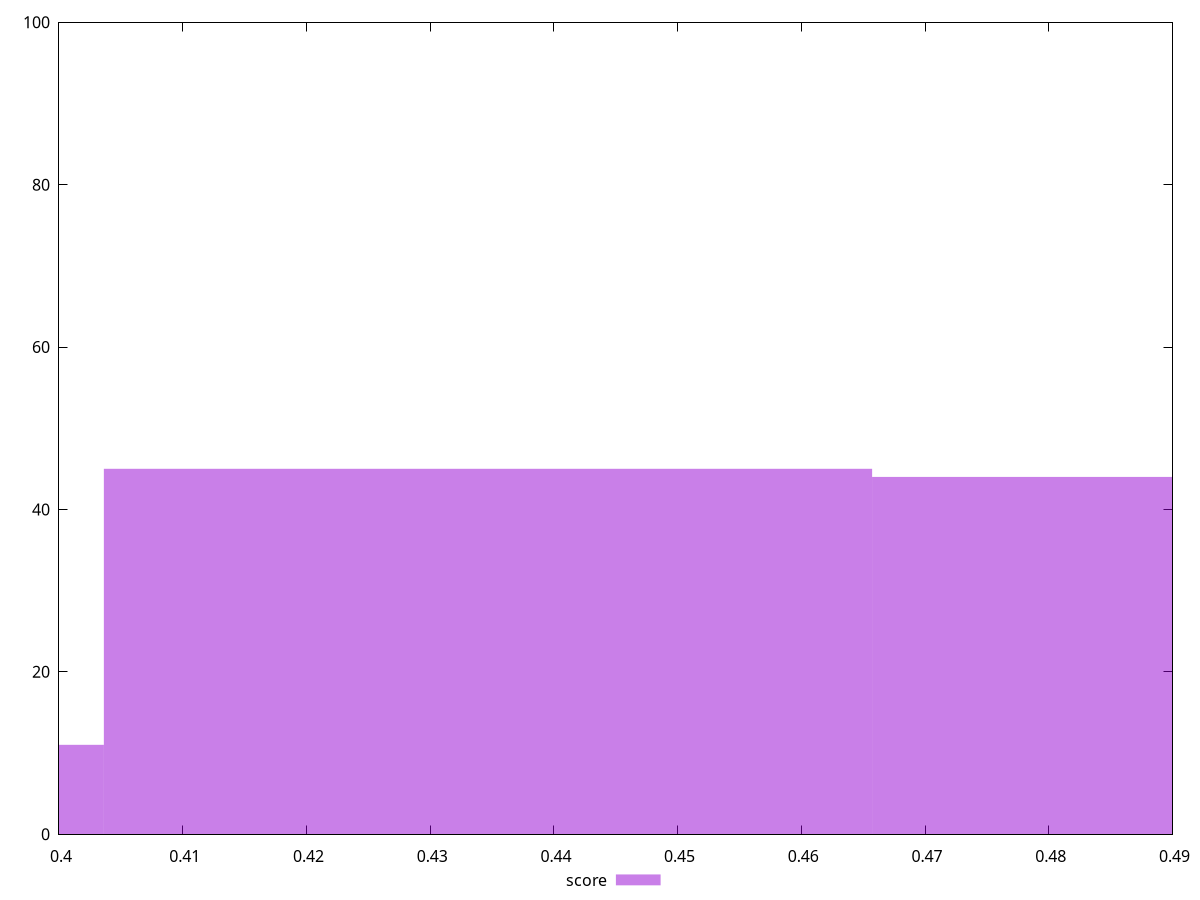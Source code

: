 reset

$score <<EOF
0.4967692099534287 44
0.37257690746507155 11
0.4346730587092501 45
EOF

set key outside below
set boxwidth 0.06209615124417859
set xrange [0.4:0.49]
set yrange [0:100]
set trange [0:100]
set style fill transparent solid 0.5 noborder
set terminal svg size 640, 490 enhanced background rgb 'white'
set output "reports/report_00032_2021-02-25T10-28-15.087Z/render-blocking-resources/samples/astro/score/histogram.svg"

plot $score title "score" with boxes

reset
